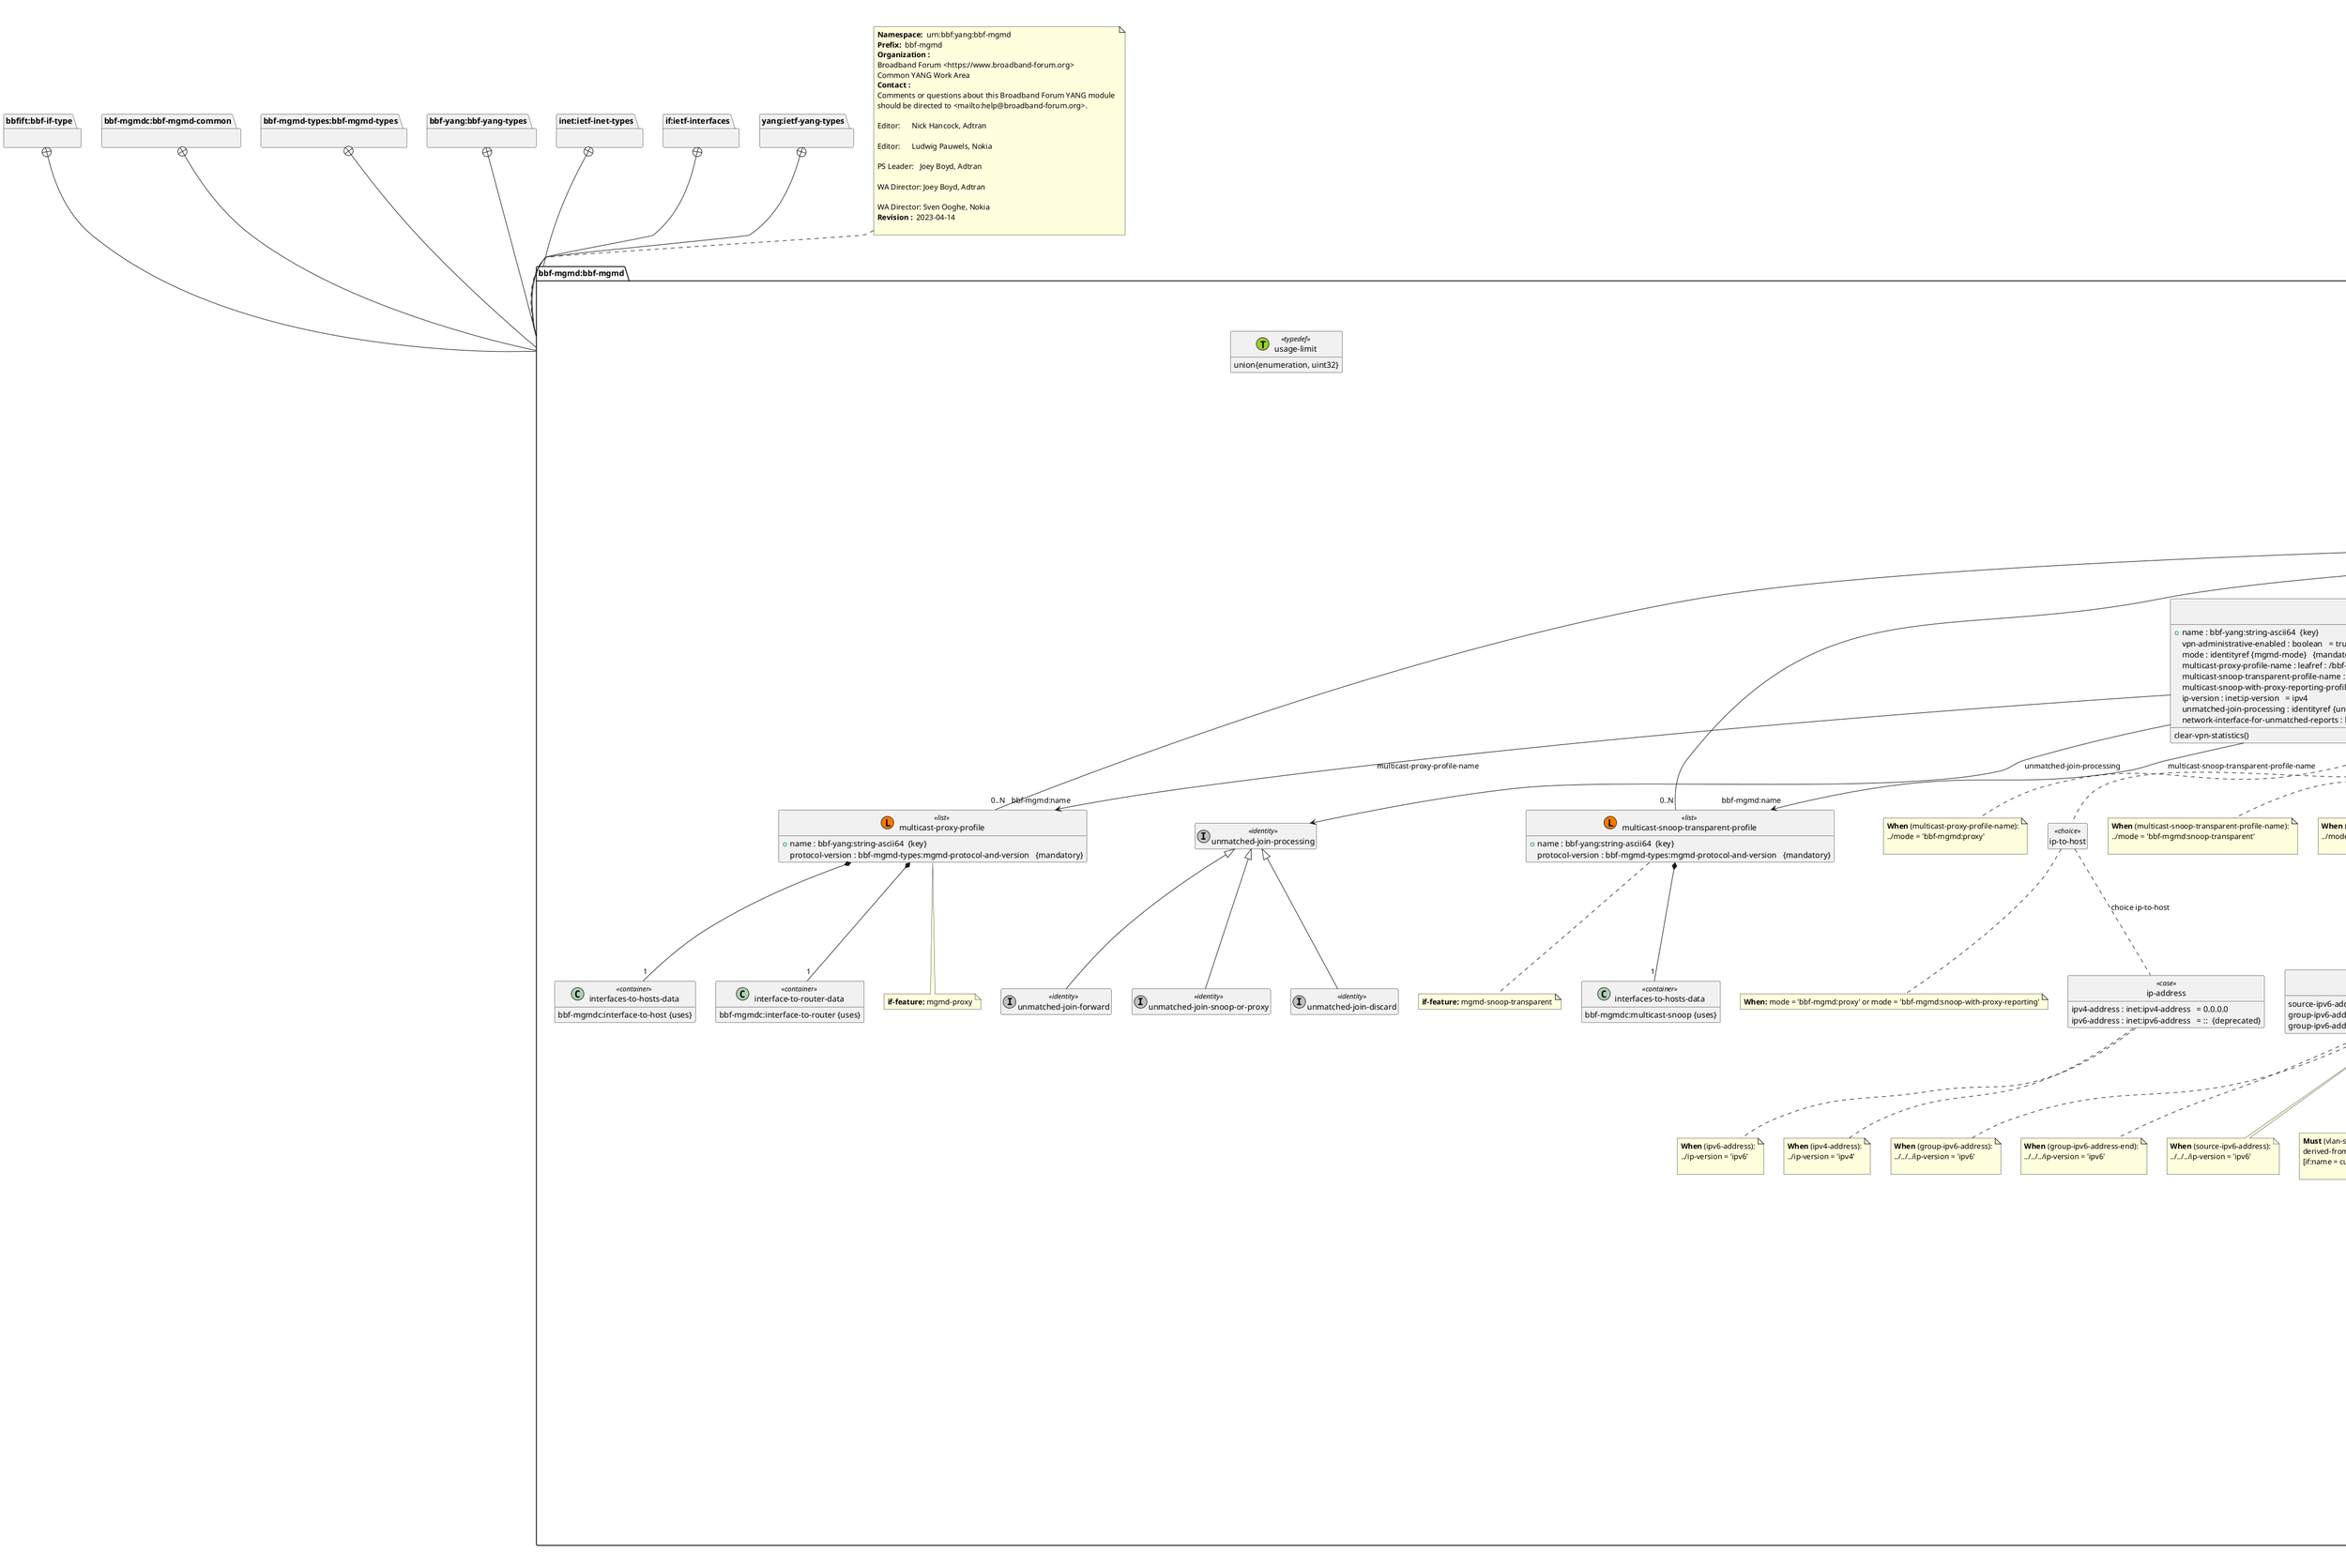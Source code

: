 'Download plantuml from http://plantuml.sourceforge.net/ 
'Generate png with java -jar plantuml.jar <file> 
'Output in img/<module>.png 
'If Java spits out memory error increase heap size with java -Xmx1024m  -jar plantuml.jar <file> 
@startuml img/bbf-mgmd.png 
hide empty fields 
hide empty methods 
hide <<case>> circle
hide <<augment>> circle
hide <<choice>> circle
hide <<leafref>> stereotype
hide <<leafref>> circle
page 1x1 
Title bbf-mgmd 
package "bbfift:bbf-if-type" as bbfift_bbf_if_type { 
} 
package "bbf-mgmdc:bbf-mgmd-common" as bbf_mgmdc_bbf_mgmd_common { 
} 
package "bbf-mgmd-types:bbf-mgmd-types" as bbf_mgmd_types_bbf_mgmd_types { 
} 
package "bbf-yang:bbf-yang-types" as bbf_yang_bbf_yang_types { 
} 
package "inet:ietf-inet-types" as inet_ietf_inet_types { 
} 
package "if:ietf-interfaces" as if_ietf_interfaces { 
} 
package "yang:ietf-yang-types" as yang_ietf_yang_types { 
} 
package "bbf-mgmd:bbf-mgmd" as bbf_mgmd_bbf_mgmd { 
} 
note top of bbf_mgmd_bbf_mgmd : <b>Namespace: </b> urn:bbf:yang:bbf-mgmd \n<b>Prefix: </b> bbf-mgmd \n<b>Organization : </b>\nBroadband Forum <https://www.broadband-forum.org> \nCommon YANG Work Area \n<b>Contact : </b>\nComments or questions about this Broadband Forum YANG module \nshould be directed to <mailto:help@broadband-forum.org>. \n \nEditor:      Nick Hancock, Adtran \n \nEditor:      Ludwig Pauwels, Nokia \n \nPS Leader:   Joey Boyd, Adtran \n \nWA Director: Joey Boyd, Adtran \n \nWA Director: Sven Ooghe, Nokia \n<b>Revision : </b> 2023-04-14 \n
package "bbf-mgmd:bbf-mgmd" as bbf_mgmd_bbf_mgmd { 
class "bbf-mgmd" as bbf_mgmd << (M, #33CCFF) module>> 
bbf_mgmd : feature : mgmd-proxy 
bbf_mgmd : feature : mgmd-snoop-transparent 
bbf_mgmd : feature : mgmd-snoop-with-proxy-reporting 
bbf_mgmd : feature : multicast-cac 
bbf_mgmd : feature : multicast-package 
bbf_mgmd : feature : multicast-preview 
bbf_mgmd : feature : mgmd-group-ip-range 
bbf_mgmd : feature : static-multicast-host-associations 
enum "rate-limit-action-enum" as bbf_mgmd_rate_limit_action_enum_typedef <<enumeration>> {
drop
best-effort
}
class "usage-limit" as bbf_mgmd_usage_limit_typedef << (T, YellowGreen) typedef>>
bbf_mgmd_usage_limit_typedef : union{enumeration, uint32}
class "multicast-channel-with-admission-control" as bbf_mgmd_I_multicast_channel_with_admission_control_grouping <<(G,Lime) grouping>> 
class "multicast-channel-admission-control" as bbf_mgmd_I_multicast_channel_with_admission_control_I_multicast_channel_admission_control << (L, #FF7700) list>> 
bbf_mgmd_I_multicast_channel_with_admission_control_grouping *-- "0..N" bbf_mgmd_I_multicast_channel_with_admission_control_I_multicast_channel_admission_control 
bbf_mgmd_I_multicast_channel_with_admission_control_I_multicast_channel_admission_control : +multicast-channel-name : leafref : ../../../bbf-mgmd:multicast-channel/bbf-mgmd:name  {key} 
bbf_mgmd_I_multicast_channel_with_admission_control_I_multicast_channel_admission_control : access-right : enumeration : {enabled,preview,disabled,}   = enabled 
class "access-parameters" as  bbf_mgmd_I_multicast_channel_with_admission_control_I_multicast_channel_admission_control_I_access_parameters <<container>> 
bbf_mgmd_I_multicast_channel_with_admission_control_I_multicast_channel_admission_control *-- "1" bbf_mgmd_I_multicast_channel_with_admission_control_I_multicast_channel_admission_control_I_access_parameters 
bbf_mgmd_I_multicast_channel_with_admission_control_I_multicast_channel_admission_control_I_access_parameters : preview-parameter : leafref : /bbf-mgmd:multicast/bbf-mgmd:mgmd/bbf-mgmd:preview-parameters-profile/bbf-mgmd:name   {if-feature : bbf-mgmd:multicast-preview}
note bottom of bbf_mgmd_I_multicast_channel_with_admission_control_I_multicast_channel_admission_control_I_access_parameters
<b>When</b> (preview-parameter):
../../access-right = 'preview'

end note 
class "multicast" as  bbf_mgmd_I_multicast <<container>> 
bbf_mgmd *-- "1" bbf_mgmd_I_multicast 
class "mgmd" as  bbf_mgmd_I_multicast_I_mgmd <<container>> 
bbf_mgmd_I_multicast *-- "1" bbf_mgmd_I_multicast_I_mgmd 
bbf_mgmd_I_multicast_I_mgmd : global-administrative-enabled : boolean   = true 
class "preview-parameters-profile" as bbf_mgmd_I_multicast_I_mgmd_I_preview_parameters_profile << (L, #FF7700) list>> 
bbf_mgmd_I_multicast_I_mgmd *-- "0..N" bbf_mgmd_I_multicast_I_mgmd_I_preview_parameters_profile 
note bottom of bbf_mgmd_I_multicast_I_mgmd_I_preview_parameters_profile
<b>if-feature: </b>multicast-preview
end note 
bbf_mgmd_I_multicast_I_mgmd_I_preview_parameters_profile : +name : bbf-yang:string-ascii64  {key} 
bbf_mgmd_I_multicast_I_mgmd_I_preview_parameters_profile : preview-control-style : enumeration : {pattern,total-time,}  
class "preview-pattern" as  bbf_mgmd_I_multicast_I_mgmd_I_preview_parameters_profile_I_preview_pattern <<container>> 
bbf_mgmd_I_multicast_I_mgmd_I_preview_parameters_profile *-- "1" bbf_mgmd_I_multicast_I_mgmd_I_preview_parameters_profile_I_preview_pattern 
note bottom of bbf_mgmd_I_multicast_I_mgmd_I_preview_parameters_profile_I_preview_pattern
<b>When: </b>../preview-control-style = 'pattern'
end note 
bbf_mgmd_I_multicast_I_mgmd_I_preview_parameters_profile_I_preview_pattern : preview-repeat-interval : uint32   = 0  {seconds}
bbf_mgmd_I_multicast_I_mgmd_I_preview_parameters_profile_I_preview_pattern : preview-repeat-count : usage-limit   = 3 
bbf_mgmd_I_multicast_I_mgmd_I_preview_parameters_profile_I_preview_pattern : preview-clip-length : uint32   = 180  {seconds}
bbf_mgmd_I_multicast_I_mgmd_I_preview_parameters_profile : preview-time : uint32   = 180  {seconds}
note bottom of bbf_mgmd_I_multicast_I_mgmd_I_preview_parameters_profile
<b>When</b> (preview-time):
../preview-control-style = 'total-time'

end note 
bbf_mgmd_I_multicast_I_mgmd_I_preview_parameters_profile : preview-permission-restore-cycle : uint32   = 60  {minutes}
class "multicast-snoop-transparent-profile" as bbf_mgmd_I_multicast_I_mgmd_I_multicast_snoop_transparent_profile << (L, #FF7700) list>> 
bbf_mgmd_I_multicast_I_mgmd *-- "0..N" bbf_mgmd_I_multicast_I_mgmd_I_multicast_snoop_transparent_profile 
note bottom of bbf_mgmd_I_multicast_I_mgmd_I_multicast_snoop_transparent_profile
<b>if-feature: </b>mgmd-snoop-transparent
end note 
bbf_mgmd_I_multicast_I_mgmd_I_multicast_snoop_transparent_profile : +name : bbf-yang:string-ascii64  {key} 
bbf_mgmd_I_multicast_I_mgmd_I_multicast_snoop_transparent_profile : protocol-version : bbf-mgmd-types:mgmd-protocol-and-version   {mandatory}
class "interfaces-to-hosts-data" as  bbf_mgmd_I_multicast_I_mgmd_I_multicast_snoop_transparent_profile_I_interfaces_to_hosts_data <<container>> 
bbf_mgmd_I_multicast_I_mgmd_I_multicast_snoop_transparent_profile *-- "1" bbf_mgmd_I_multicast_I_mgmd_I_multicast_snoop_transparent_profile_I_interfaces_to_hosts_data 
bbf_mgmd_I_multicast_I_mgmd_I_multicast_snoop_transparent_profile_I_interfaces_to_hosts_data : bbf-mgmdc:multicast-snoop {uses} 
class "multicast-snoop-with-proxy-reporting-profile" as bbf_mgmd_I_multicast_I_mgmd_I_multicast_snoop_with_proxy_reporting_profile << (L, #FF7700) list>> 
bbf_mgmd_I_multicast_I_mgmd *-- "0..N" bbf_mgmd_I_multicast_I_mgmd_I_multicast_snoop_with_proxy_reporting_profile 
note bottom of bbf_mgmd_I_multicast_I_mgmd_I_multicast_snoop_with_proxy_reporting_profile
<b>if-feature: </b>mgmd-snoop-with-proxy-reporting
end note 
bbf_mgmd_I_multicast_I_mgmd_I_multicast_snoop_with_proxy_reporting_profile : +name : bbf-yang:string-ascii64  {key} 
bbf_mgmd_I_multicast_I_mgmd_I_multicast_snoop_with_proxy_reporting_profile : protocol-version : bbf-mgmd-types:mgmd-protocol-and-version   {mandatory}
class "interfaces-to-hosts-data" as  bbf_mgmd_I_multicast_I_mgmd_I_multicast_snoop_with_proxy_reporting_profile_I_interfaces_to_hosts_data <<container>> 
bbf_mgmd_I_multicast_I_mgmd_I_multicast_snoop_with_proxy_reporting_profile *-- "1" bbf_mgmd_I_multicast_I_mgmd_I_multicast_snoop_with_proxy_reporting_profile_I_interfaces_to_hosts_data 
bbf_mgmd_I_multicast_I_mgmd_I_multicast_snoop_with_proxy_reporting_profile_I_interfaces_to_hosts_data : bbf-mgmdc:multicast-snoop {uses} 
class "interface-to-router-data" as  bbf_mgmd_I_multicast_I_mgmd_I_multicast_snoop_with_proxy_reporting_profile_I_interface_to_router_data <<container>> 
bbf_mgmd_I_multicast_I_mgmd_I_multicast_snoop_with_proxy_reporting_profile *-- "1" bbf_mgmd_I_multicast_I_mgmd_I_multicast_snoop_with_proxy_reporting_profile_I_interface_to_router_data 
bbf_mgmd_I_multicast_I_mgmd_I_multicast_snoop_with_proxy_reporting_profile_I_interface_to_router_data : bbf-mgmdc:interface-to-router {uses} 
class "multicast-proxy-profile" as bbf_mgmd_I_multicast_I_mgmd_I_multicast_proxy_profile << (L, #FF7700) list>> 
bbf_mgmd_I_multicast_I_mgmd *-- "0..N" bbf_mgmd_I_multicast_I_mgmd_I_multicast_proxy_profile 
note bottom of bbf_mgmd_I_multicast_I_mgmd_I_multicast_proxy_profile
<b>if-feature: </b>mgmd-proxy
end note 
bbf_mgmd_I_multicast_I_mgmd_I_multicast_proxy_profile : +name : bbf-yang:string-ascii64  {key} 
bbf_mgmd_I_multicast_I_mgmd_I_multicast_proxy_profile : protocol-version : bbf-mgmd-types:mgmd-protocol-and-version   {mandatory}
class "interfaces-to-hosts-data" as  bbf_mgmd_I_multicast_I_mgmd_I_multicast_proxy_profile_I_interfaces_to_hosts_data <<container>> 
bbf_mgmd_I_multicast_I_mgmd_I_multicast_proxy_profile *-- "1" bbf_mgmd_I_multicast_I_mgmd_I_multicast_proxy_profile_I_interfaces_to_hosts_data 
bbf_mgmd_I_multicast_I_mgmd_I_multicast_proxy_profile_I_interfaces_to_hosts_data : bbf-mgmdc:interface-to-host {uses} 
class "interface-to-router-data" as  bbf_mgmd_I_multicast_I_mgmd_I_multicast_proxy_profile_I_interface_to_router_data <<container>> 
bbf_mgmd_I_multicast_I_mgmd_I_multicast_proxy_profile *-- "1" bbf_mgmd_I_multicast_I_mgmd_I_multicast_proxy_profile_I_interface_to_router_data 
bbf_mgmd_I_multicast_I_mgmd_I_multicast_proxy_profile_I_interface_to_router_data : bbf-mgmdc:interface-to-router {uses} 
class "multicast-vpn" as bbf_mgmd_I_multicast_I_mgmd_I_multicast_vpn << (L, #FF7700) list>> 
bbf_mgmd_I_multicast_I_mgmd *-- "0..N" bbf_mgmd_I_multicast_I_mgmd_I_multicast_vpn 
bbf_mgmd_I_multicast_I_mgmd_I_multicast_vpn : +name : bbf-yang:string-ascii64  {key} 
bbf_mgmd_I_multicast_I_mgmd_I_multicast_vpn : vpn-administrative-enabled : boolean   = true 
bbf_mgmd_I_multicast_I_mgmd_I_multicast_vpn : mode : identityref {mgmd-mode}   {mandatory}
bbf_mgmd_I_multicast_I_mgmd_I_multicast_vpn : multicast-proxy-profile-name : leafref : /bbf-mgmd:multicast/bbf-mgmd:mgmd/bbf-mgmd:multicast-proxy-profile/bbf-mgmd:name   {if-feature : mgmd-proxy}
note bottom of bbf_mgmd_I_multicast_I_mgmd_I_multicast_vpn
<b>When</b> (multicast-proxy-profile-name):
../mode = 'bbf-mgmd:proxy'

end note 
bbf_mgmd_I_multicast_I_mgmd_I_multicast_vpn : multicast-snoop-transparent-profile-name : leafref : /bbf-mgmd:multicast/bbf-mgmd:mgmd/bbf-mgmd:multicast-snoop-transparent-profile/bbf-mgmd:name   {if-feature : mgmd-snoop-transparent}
note bottom of bbf_mgmd_I_multicast_I_mgmd_I_multicast_vpn
<b>When</b> (multicast-snoop-transparent-profile-name):
../mode = 'bbf-mgmd:snoop-transparent'

end note 
bbf_mgmd_I_multicast_I_mgmd_I_multicast_vpn : multicast-snoop-with-proxy-reporting-profile-name : leafref : /bbf-mgmd:multicast/bbf-mgmd:mgmd/bbf-mgmd:multicast-snoop-with-proxy-reporting-profile/bbf-mgmd:name   {if-feature : mgmd-snoop-with-proxy-reporting}
note bottom of bbf_mgmd_I_multicast_I_mgmd_I_multicast_vpn
<b>When</b> (multicast-snoop-with-proxy-reporting-profile-name):
../mode = 'bbf-mgmd:snoop-with-proxy-reporting'

end note 
bbf_mgmd_I_multicast_I_mgmd_I_multicast_vpn : ip-version : inet:ip-version   = ipv4 
class "ip-to-host" as bbf_mgmd_I_multicast_I_mgmd_I_multicast_vpn_I_ip_to_host <<choice>> 
bbf_mgmd_I_multicast_I_mgmd_I_multicast_vpn .. bbf_mgmd_I_multicast_I_mgmd_I_multicast_vpn_I_ip_to_host : choice 
note bottom of bbf_mgmd_I_multicast_I_mgmd_I_multicast_vpn_I_ip_to_host
<b>When: </b>mode = 'bbf-mgmd:proxy' or mode = 'bbf-mgmd:snoop-with-proxy-reporting'
end note 
class "ip-address" as bbf_mgmd_I_multicast_I_mgmd_I_multicast_vpn_I_ip_to_host_I_ip_address_case <<case>>
bbf_mgmd_I_multicast_I_mgmd_I_multicast_vpn_I_ip_to_host .. bbf_mgmd_I_multicast_I_mgmd_I_multicast_vpn_I_ip_to_host_I_ip_address_case  : choice ip-to-host
bbf_mgmd_I_multicast_I_mgmd_I_multicast_vpn_I_ip_to_host_I_ip_address_case : ipv4-address : inet:ipv4-address   = 0.0.0.0 
note bottom of bbf_mgmd_I_multicast_I_mgmd_I_multicast_vpn_I_ip_to_host_I_ip_address_case
<b>When</b> (ipv4-address):
../ip-version = 'ipv4'

end note 
bbf_mgmd_I_multicast_I_mgmd_I_multicast_vpn_I_ip_to_host_I_ip_address_case : ipv6-address : inet:ipv6-address   = ::  {deprecated}
note bottom of bbf_mgmd_I_multicast_I_mgmd_I_multicast_vpn_I_ip_to_host_I_ip_address_case
<b>When</b> (ipv6-address):
../ip-version = 'ipv6'

end note 
bbf_mgmd_I_multicast_I_mgmd_I_multicast_vpn : unmatched-join-processing : identityref {unmatched-join-processing}   = unmatched-join-discard 
bbf_mgmd_I_multicast_I_mgmd_I_multicast_vpn : network-interface-for-unmatched-reports : leafref : ../bbf-mgmd:multicast-network-interface/bbf-mgmd:name   {mandatory}
note bottom of bbf_mgmd_I_multicast_I_mgmd_I_multicast_vpn
<b>When</b> (network-interface-for-unmatched-reports):
../unmatched-join-processing = 'bbf-mgmd:unmatched-join-snoop-or-proxy'

end note 
class "multicast-interface-to-host" as bbf_mgmd_I_multicast_I_mgmd_I_multicast_vpn_I_multicast_interface_to_host << (L, #FF7700) list>> 
bbf_mgmd_I_multicast_I_mgmd_I_multicast_vpn *-- "0..N" bbf_mgmd_I_multicast_I_mgmd_I_multicast_vpn_I_multicast_interface_to_host 
bbf_mgmd_I_multicast_I_mgmd_I_multicast_vpn_I_multicast_interface_to_host : +name : bbf-yang:string-ascii64  {key} 
note bottom of bbf_mgmd_I_multicast_I_mgmd_I_multicast_vpn_I_multicast_interface_to_host
<b>Must</b> (name):
(count(../../bbf-mgmd:multicast-network-interface
            [bbf-mgmd:name = current()]) = 0)

end note 
bbf_mgmd_I_multicast_I_mgmd_I_multicast_vpn_I_multicast_interface_to_host : vlan-sub-interface : if:interface-ref  {unique}  {mandatory}
note bottom of bbf_mgmd_I_multicast_I_mgmd_I_multicast_vpn_I_multicast_interface_to_host
<b>Must</b> (vlan-sub-interface):
derived-from-or-self(/if:interfaces/if:interface
[if:name = current()]/if:type,
'bbfift:vlan-sub-interface')

end note 
bbf_mgmd_I_multicast_I_mgmd_I_multicast_vpn_I_multicast_interface_to_host : data-path-vlan-sub-interface : if:interface-ref  
note bottom of bbf_mgmd_I_multicast_I_mgmd_I_multicast_vpn_I_multicast_interface_to_host
<b>Must</b> (data-path-vlan-sub-interface):
derived-from-or-self(/if:interfaces/if:interface
[if:name = current()]/if:type,
'bbfift:vlan-sub-interface')
<b>When</b> (data-path-vlan-sub-interface):
../../unmatched-join-processing = 'bbf-mgmd:unmatched-join-forward'

end note 
bbf_mgmd_I_multicast_I_mgmd_I_multicast_vpn_I_multicast_interface_to_host : interface-to-host-administrative-enabled : boolean   = true 
bbf_mgmd_I_multicast_I_mgmd_I_multicast_vpn_I_multicast_interface_to_host : max-group-number : usage-limit   = no-limit 
bbf_mgmd_I_multicast_I_mgmd_I_multicast_vpn_I_multicast_interface_to_host : maximum-concurrent-devices-per-channel : usage-limit   = 2 
bbf_mgmd_I_multicast_I_mgmd_I_multicast_vpn_I_multicast_interface_to_host : multicast-rate-limit : uint32   = 0  {kilobits per second} {if-feature : multicast-cac}
bbf_mgmd_I_multicast_I_mgmd_I_multicast_vpn_I_multicast_interface_to_host : multicast-rate-limit-exceed-action : rate-limit-action-enum   = best-effort  {if-feature : multicast-cac}
bbf_mgmd_I_multicast_I_mgmd_I_multicast_vpn_I_multicast_interface_to_host : multicast-package []: leafref : ../../bbf-mgmd:multicast-package/bbf-mgmd:name  {if-feature : multicast-package}
bbf_mgmd_I_multicast_I_mgmd_I_multicast_vpn_I_multicast_interface_to_host : clear-host-interface-statistics()
class "multicast-network-interface" as bbf_mgmd_I_multicast_I_mgmd_I_multicast_vpn_I_multicast_network_interface << (L, #FF7700) list>> 
bbf_mgmd_I_multicast_I_mgmd_I_multicast_vpn *-- "0..N" bbf_mgmd_I_multicast_I_mgmd_I_multicast_vpn_I_multicast_network_interface 
bbf_mgmd_I_multicast_I_mgmd_I_multicast_vpn_I_multicast_network_interface : +name : bbf-yang:string-ascii64  {key} 
class "multicast-transport" as bbf_mgmd_I_multicast_I_mgmd_I_multicast_vpn_I_multicast_network_interface_I_multicast_transport <<choice>> 
bbf_mgmd_I_multicast_I_mgmd_I_multicast_vpn_I_multicast_network_interface .. bbf_mgmd_I_multicast_I_mgmd_I_multicast_vpn_I_multicast_network_interface_I_multicast_transport : choice 
class "single-uplink" as bbf_mgmd_I_multicast_I_mgmd_I_multicast_vpn_I_multicast_network_interface_I_multicast_transport_I_single_uplink_case <<case>>
bbf_mgmd_I_multicast_I_mgmd_I_multicast_vpn_I_multicast_network_interface_I_multicast_transport .. bbf_mgmd_I_multicast_I_mgmd_I_multicast_vpn_I_multicast_network_interface_I_multicast_transport_I_single_uplink_case  : choice multicast-transport
class "single-uplink-interface-data" as  bbf_mgmd_I_multicast_I_mgmd_I_multicast_vpn_I_multicast_network_interface_I_multicast_transport_I_single_uplink_I_single_uplink_interface_data <<container>> 
bbf_mgmd_I_multicast_I_mgmd_I_multicast_vpn_I_multicast_network_interface_I_multicast_transport_I_single_uplink_case *-- "1" bbf_mgmd_I_multicast_I_mgmd_I_multicast_vpn_I_multicast_network_interface_I_multicast_transport_I_single_uplink_I_single_uplink_interface_data 
bbf_mgmd_I_multicast_I_mgmd_I_multicast_vpn_I_multicast_network_interface_I_multicast_transport_I_single_uplink_I_single_uplink_interface_data : vlan-sub-interface : if:interface-ref  {unique} 
note bottom of bbf_mgmd_I_multicast_I_mgmd_I_multicast_vpn_I_multicast_network_interface_I_multicast_transport_I_single_uplink_I_single_uplink_interface_data
<b>Must</b> (vlan-sub-interface):
derived-from-or-self(/if:interfaces
/if:interface[if:name = current()]/if:type,
'bbfift:vlan-sub-interface')

end note 
class "ip-layer" as bbf_mgmd_I_multicast_I_mgmd_I_multicast_vpn_I_multicast_network_interface_I_ip_layer <<choice>> 
bbf_mgmd_I_multicast_I_mgmd_I_multicast_vpn_I_multicast_network_interface .. bbf_mgmd_I_multicast_I_mgmd_I_multicast_vpn_I_multicast_network_interface_I_ip_layer : choice 
note bottom of bbf_mgmd_I_multicast_I_mgmd_I_multicast_vpn_I_multicast_network_interface_I_ip_layer
<b>When: </b>../mode = 'bbf-mgmd:proxy' or ../mode = 'bbf-mgmd:snoop-with-proxy-reporting'
end note 
class "ip-address" as bbf_mgmd_I_multicast_I_mgmd_I_multicast_vpn_I_multicast_network_interface_I_ip_layer_I_ip_address_case <<case>>
bbf_mgmd_I_multicast_I_mgmd_I_multicast_vpn_I_multicast_network_interface_I_ip_layer .. bbf_mgmd_I_multicast_I_mgmd_I_multicast_vpn_I_multicast_network_interface_I_ip_layer_I_ip_address_case  : choice ip-layer
bbf_mgmd_I_multicast_I_mgmd_I_multicast_vpn_I_multicast_network_interface_I_ip_layer_I_ip_address_case : ipv4-address : inet:ipv4-address   = 0.0.0.0 
note bottom of bbf_mgmd_I_multicast_I_mgmd_I_multicast_vpn_I_multicast_network_interface_I_ip_layer_I_ip_address_case
<b>When</b> (ipv4-address):
../../ip-version = 'ipv4'

end note 
bbf_mgmd_I_multicast_I_mgmd_I_multicast_vpn_I_multicast_network_interface_I_ip_layer_I_ip_address_case : ipv6-address : inet:ipv6-address   = ::  {deprecated}
note bottom of bbf_mgmd_I_multicast_I_mgmd_I_multicast_vpn_I_multicast_network_interface_I_ip_layer_I_ip_address_case
<b>When</b> (ipv6-address):
../../ip-version = 'ipv6'

end note 
bbf_mgmd_I_multicast_I_mgmd_I_multicast_vpn_I_multicast_network_interface : clear-network-interface-statistics()
class "multicast-channel" as bbf_mgmd_I_multicast_I_mgmd_I_multicast_vpn_I_multicast_channel << (L, #FF7700) list>> 
bbf_mgmd_I_multicast_I_mgmd_I_multicast_vpn *-- "0..N" bbf_mgmd_I_multicast_I_mgmd_I_multicast_vpn_I_multicast_channel 
bbf_mgmd_I_multicast_I_mgmd_I_multicast_vpn_I_multicast_channel : +name : bbf-yang:string-ascii64  {key} 
bbf_mgmd_I_multicast_I_mgmd_I_multicast_vpn_I_multicast_channel : network-interface : leafref : ../../bbf-mgmd:multicast-network-interface/bbf-mgmd:name   {mandatory}
class "ipv4" as  bbf_mgmd_I_multicast_I_mgmd_I_multicast_vpn_I_multicast_channel_I_ipv4 <<container>> 
bbf_mgmd_I_multicast_I_mgmd_I_multicast_vpn_I_multicast_channel *-- "1" bbf_mgmd_I_multicast_I_mgmd_I_multicast_vpn_I_multicast_channel_I_ipv4 
bbf_mgmd_I_multicast_I_mgmd_I_multicast_vpn_I_multicast_channel_I_ipv4 : source-ipv4-address : inet:ipv4-address   = 0.0.0.0 
note bottom of bbf_mgmd_I_multicast_I_mgmd_I_multicast_vpn_I_multicast_channel_I_ipv4
<b>When</b> (source-ipv4-address):
../../../ip-version = 'ipv4'

end note 
bbf_mgmd_I_multicast_I_mgmd_I_multicast_vpn_I_multicast_channel_I_ipv4 : group-ipv4-address : inet:ipv4-address   {mandatory}
note bottom of bbf_mgmd_I_multicast_I_mgmd_I_multicast_vpn_I_multicast_channel_I_ipv4
<b>When</b> (group-ipv4-address):
../../../ip-version = 'ipv4'

end note 
bbf_mgmd_I_multicast_I_mgmd_I_multicast_vpn_I_multicast_channel_I_ipv4 : group-ipv4-address-end : inet:ipv4-address   {if-feature : mgmd-group-ip-range}
note bottom of bbf_mgmd_I_multicast_I_mgmd_I_multicast_vpn_I_multicast_channel_I_ipv4
<b>When</b> (group-ipv4-address-end):
../../../ip-version = 'ipv4'

end note 
class "ipv6" as  bbf_mgmd_I_multicast_I_mgmd_I_multicast_vpn_I_multicast_channel_I_ipv6 <<container>> 
bbf_mgmd_I_multicast_I_mgmd_I_multicast_vpn_I_multicast_channel *-- "1" bbf_mgmd_I_multicast_I_mgmd_I_multicast_vpn_I_multicast_channel_I_ipv6 
bbf_mgmd_I_multicast_I_mgmd_I_multicast_vpn_I_multicast_channel_I_ipv6 : source-ipv6-address : inet:ipv6-address   = :: 
note bottom of bbf_mgmd_I_multicast_I_mgmd_I_multicast_vpn_I_multicast_channel_I_ipv6
<b>When</b> (source-ipv6-address):
../../../ip-version = 'ipv6'

end note 
bbf_mgmd_I_multicast_I_mgmd_I_multicast_vpn_I_multicast_channel_I_ipv6 : group-ipv6-address : inet:ipv6-address   {mandatory}
note bottom of bbf_mgmd_I_multicast_I_mgmd_I_multicast_vpn_I_multicast_channel_I_ipv6
<b>When</b> (group-ipv6-address):
../../../ip-version = 'ipv6'

end note 
bbf_mgmd_I_multicast_I_mgmd_I_multicast_vpn_I_multicast_channel_I_ipv6 : group-ipv6-address-end : inet:ipv6-address   {if-feature : mgmd-group-ip-range}
note bottom of bbf_mgmd_I_multicast_I_mgmd_I_multicast_vpn_I_multicast_channel_I_ipv6
<b>When</b> (group-ipv6-address-end):
../../../ip-version = 'ipv6'

end note 
bbf_mgmd_I_multicast_I_mgmd_I_multicast_vpn_I_multicast_channel : channel-rate : uint32   = 0  {kilobits per second} {if-feature : multicast-cac}
bbf_mgmd_I_multicast_I_mgmd_I_multicast_vpn_I_multicast_channel : interface-to-host []: leafref : ../../bbf-mgmd:multicast-interface-to-host/bbf-mgmd:name  {if-feature : static-multicast-host-associations}
class "multicast-package" as bbf_mgmd_I_multicast_I_mgmd_I_multicast_vpn_I_multicast_package << (L, #FF7700) list>> 
bbf_mgmd_I_multicast_I_mgmd_I_multicast_vpn *-- "0..N" bbf_mgmd_I_multicast_I_mgmd_I_multicast_vpn_I_multicast_package 
note bottom of bbf_mgmd_I_multicast_I_mgmd_I_multicast_vpn_I_multicast_package
<b>if-feature: </b>multicast-package
end note 
bbf_mgmd_I_multicast_I_mgmd_I_multicast_vpn_I_multicast_package : +name : bbf-yang:string-ascii64  {key} 
bbf_mgmd_I_multicast_I_mgmd_I_multicast_vpn_I_multicast_package : multicast-channel-with-admission-control {uses} 
bbf_mgmd_I_multicast_I_mgmd_I_multicast_vpn : clear-vpn-statistics()
bbf_mgmd_I_multicast_I_mgmd : clear-global-statistics()
class "multicast-state" as  bbf_mgmd_I_multicast_state <<container>> 
bbf_mgmd *-- "1" bbf_mgmd_I_multicast_state 
note bottom of bbf_mgmd_I_multicast_state
<b>Config = </b>false
end note 
class "mgmd" as  bbf_mgmd_I_multicast_state_I_mgmd <<container>> 
bbf_mgmd_I_multicast_state *-- "1" bbf_mgmd_I_multicast_state_I_mgmd 
class "multicast-vpn" as bbf_mgmd_I_multicast_state_I_mgmd_I_multicast_vpn << (L, #FF7700) list>> 
bbf_mgmd_I_multicast_state_I_mgmd *-- "0..N" bbf_mgmd_I_multicast_state_I_mgmd_I_multicast_vpn 
bbf_mgmd_I_multicast_state_I_mgmd_I_multicast_vpn : +name : bbf-yang:string-ascii64  {key} 
bbf_mgmd_I_multicast_state_I_mgmd_I_multicast_vpn : mode : identityref {mgmd-mode}   {mandatory}
class "multicast-interface-to-host" as bbf_mgmd_I_multicast_state_I_mgmd_I_multicast_vpn_I_multicast_interface_to_host << (L, #FF7700) list>> 
bbf_mgmd_I_multicast_state_I_mgmd_I_multicast_vpn *-- "0..N" bbf_mgmd_I_multicast_state_I_mgmd_I_multicast_vpn_I_multicast_interface_to_host 
bbf_mgmd_I_multicast_state_I_mgmd_I_multicast_vpn_I_multicast_interface_to_host : +name : bbf-yang:string-ascii64  {key} 
class "interface-to-host-rx-state-data" as  bbf_mgmd_I_multicast_state_I_mgmd_I_multicast_vpn_I_multicast_interface_to_host_I_interface_to_host_rx_state_data <<container>> 
bbf_mgmd_I_multicast_state_I_mgmd_I_multicast_vpn_I_multicast_interface_to_host *-- "1" bbf_mgmd_I_multicast_state_I_mgmd_I_multicast_vpn_I_multicast_interface_to_host_I_interface_to_host_rx_state_data 
bbf_mgmd_I_multicast_state_I_mgmd_I_multicast_vpn_I_multicast_interface_to_host_I_interface_to_host_rx_state_data : bbf-mgmdc:mgmd-interface-to-hosts-receive-state {uses} 
class "interface-to-hosts-tx-state-data" as  bbf_mgmd_I_multicast_state_I_mgmd_I_multicast_vpn_I_multicast_interface_to_host_I_interface_to_hosts_tx_state_data <<container>> 
bbf_mgmd_I_multicast_state_I_mgmd_I_multicast_vpn_I_multicast_interface_to_host *-- "1" bbf_mgmd_I_multicast_state_I_mgmd_I_multicast_vpn_I_multicast_interface_to_host_I_interface_to_hosts_tx_state_data 
bbf_mgmd_I_multicast_state_I_mgmd_I_multicast_vpn_I_multicast_interface_to_host_I_interface_to_hosts_tx_state_data : bbf-mgmdc:mgmd-interface-to-hosts-transmit-state {uses} 
bbf_mgmd_I_multicast_state_I_mgmd_I_multicast_vpn_I_multicast_interface_to_host : multicast-rate-limit-exceeded-count : yang:counter32   {messages} {if-feature : multicast-cac}
bbf_mgmd_I_multicast_state_I_mgmd_I_multicast_vpn_I_multicast_interface_to_host : current-multicast-bw-delivered : uint32   {kilobits per second} {if-feature : multicast-cac}
bbf_mgmd_I_multicast_state_I_mgmd_I_multicast_vpn_I_multicast_interface_to_host : number-active-multicast-channels : uint32  
class "multicast-network-interface" as bbf_mgmd_I_multicast_state_I_mgmd_I_multicast_vpn_I_multicast_network_interface << (L, #FF7700) list>> 
bbf_mgmd_I_multicast_state_I_mgmd_I_multicast_vpn *-- "0..N" bbf_mgmd_I_multicast_state_I_mgmd_I_multicast_vpn_I_multicast_network_interface 
bbf_mgmd_I_multicast_state_I_mgmd_I_multicast_vpn_I_multicast_network_interface : +name : bbf-yang:string-ascii64  {key} 
class "multicast-transport" as bbf_mgmd_I_multicast_state_I_mgmd_I_multicast_vpn_I_multicast_network_interface_I_multicast_transport <<choice>> 
bbf_mgmd_I_multicast_state_I_mgmd_I_multicast_vpn_I_multicast_network_interface .. bbf_mgmd_I_multicast_state_I_mgmd_I_multicast_vpn_I_multicast_network_interface_I_multicast_transport : choice 
class "single-uplink" as bbf_mgmd_I_multicast_state_I_mgmd_I_multicast_vpn_I_multicast_network_interface_I_multicast_transport_I_single_uplink_case <<case>>
bbf_mgmd_I_multicast_state_I_mgmd_I_multicast_vpn_I_multicast_network_interface_I_multicast_transport .. bbf_mgmd_I_multicast_state_I_mgmd_I_multicast_vpn_I_multicast_network_interface_I_multicast_transport_I_single_uplink_case  : choice multicast-transport
class "single-uplink-interface-to-router-state-data" as  bbf_mgmd_I_multicast_state_I_mgmd_I_multicast_vpn_I_multicast_network_interface_I_multicast_transport_I_single_uplink_I_single_uplink_interface_to_router_state_data <<container>> 
bbf_mgmd_I_multicast_state_I_mgmd_I_multicast_vpn_I_multicast_network_interface_I_multicast_transport_I_single_uplink_case *-- "1" bbf_mgmd_I_multicast_state_I_mgmd_I_multicast_vpn_I_multicast_network_interface_I_multicast_transport_I_single_uplink_I_single_uplink_interface_to_router_state_data 
bbf_mgmd_I_multicast_state_I_mgmd_I_multicast_vpn_I_multicast_network_interface_I_multicast_transport_I_single_uplink_I_single_uplink_interface_to_router_state_data : vlan-sub-interface : if:interface-state-ref  
bbf_mgmd_I_multicast_state_I_mgmd_I_multicast_vpn_I_multicast_network_interface_I_multicast_transport_I_single_uplink_I_single_uplink_interface_to_router_state_data : bbf-mgmdc:mgmd-host-interface-state {uses} 
class "multicast-proxy-or-snooper" as  bbf_mgmd_I_multicast_state_I_mgmd_I_multicast_vpn_I_multicast_proxy_or_snooper <<container>> 
bbf_mgmd_I_multicast_state_I_mgmd_I_multicast_vpn *-- "1" bbf_mgmd_I_multicast_state_I_mgmd_I_multicast_vpn_I_multicast_proxy_or_snooper 
bbf_mgmd_I_multicast_state_I_mgmd_I_multicast_vpn_I_multicast_proxy_or_snooper : number-active-groups : uint32  
class "active-channel" as bbf_mgmd_I_multicast_state_I_mgmd_I_multicast_vpn_I_active_channel << (L, #FF7700) list>> 
bbf_mgmd_I_multicast_state_I_mgmd_I_multicast_vpn *-- "0..N" bbf_mgmd_I_multicast_state_I_mgmd_I_multicast_vpn_I_active_channel 
bbf_mgmd_I_multicast_state_I_mgmd_I_multicast_vpn_I_active_channel : +source-address : inet:ip-address  {key} 
bbf_mgmd_I_multicast_state_I_mgmd_I_multicast_vpn_I_active_channel : +group-address : inet:ip-address  {key} 
bbf_mgmd_I_multicast_state_I_mgmd_I_multicast_vpn_I_active_channel : name : bbf-yang:string-ascii64  
bbf_mgmd_I_multicast_state_I_mgmd_I_multicast_vpn_I_active_channel : multicast-network-interface : leafref : ../../bbf-mgmd:multicast-network-interface/bbf-mgmd:name  
bbf_mgmd_I_multicast_state_I_mgmd_I_multicast_vpn_I_active_channel : number-active-interfaces-to-hosts : uint32  
class "multicast-interface-to-host" as bbf_mgmd_I_multicast_state_I_mgmd_I_multicast_vpn_I_active_channel_I_multicast_interface_to_host << (L, #FF7700) list>> 
bbf_mgmd_I_multicast_state_I_mgmd_I_multicast_vpn_I_active_channel *-- "0..N" bbf_mgmd_I_multicast_state_I_mgmd_I_multicast_vpn_I_active_channel_I_multicast_interface_to_host 
bbf_mgmd_I_multicast_state_I_mgmd_I_multicast_vpn_I_active_channel_I_multicast_interface_to_host : +name : leafref : ../../../bbf-mgmd:multicast-interface-to-host/bbf-mgmd:name  {key} 
bbf_mgmd_I_multicast_state_I_mgmd_I_multicast_vpn_I_active_channel_I_multicast_interface_to_host : host-reporter-address []: inet:ip-address 
bbf_mgmd_I_multicast_state_I_mgmd_I_multicast_vpn_I_active_channel : uptime : yang:timeticks   {0.01 seconds}
class "mgmd-mode" as bbf_mgmd_mgmd_mode_identity << (I,Silver) identity>> 
class "proxy" as bbf_mgmd_proxy_identity << (I,Silver) identity>> 
bbf_mgmd_mgmd_mode_identity <|-- bbf_mgmd_proxy_identity 
class "snoop-transparent" as bbf_mgmd_snoop_transparent_identity << (I,Silver) identity>> 
bbf_mgmd_mgmd_mode_identity <|-- bbf_mgmd_snoop_transparent_identity 
class "snoop-with-proxy-reporting" as bbf_mgmd_snoop_with_proxy_reporting_identity << (I,Silver) identity>> 
bbf_mgmd_mgmd_mode_identity <|-- bbf_mgmd_snoop_with_proxy_reporting_identity 
class "unmatched-join-processing" as bbf_mgmd_unmatched_join_processing_identity << (I,Silver) identity>> 
class "unmatched-join-discard" as bbf_mgmd_unmatched_join_discard_identity << (I,Silver) identity>> 
bbf_mgmd_unmatched_join_processing_identity <|-- bbf_mgmd_unmatched_join_discard_identity 
class "unmatched-join-forward" as bbf_mgmd_unmatched_join_forward_identity << (I,Silver) identity>> 
bbf_mgmd_unmatched_join_processing_identity <|-- bbf_mgmd_unmatched_join_forward_identity 
class "unmatched-join-snoop-or-proxy" as bbf_mgmd_unmatched_join_snoop_or_proxy_identity << (I,Silver) identity>> 
bbf_mgmd_unmatched_join_processing_identity <|-- bbf_mgmd_unmatched_join_snoop_or_proxy_identity 
bbf_mgmd_I_multicast_I_mgmd_I_multicast_vpn-->bbf_mgmd_mgmd_mode_identity : mode
bbf_mgmd_I_multicast_I_mgmd_I_multicast_vpn-->bbf_mgmd_unmatched_join_processing_identity : unmatched-join-processing
bbf_mgmd_I_multicast_state_I_mgmd_I_multicast_vpn-->bbf_mgmd_mgmd_mode_identity : mode
} 

bbfift_bbf_if_type +-- bbf_mgmd_bbf_mgmd
bbf_mgmdc_bbf_mgmd_common +-- bbf_mgmd_bbf_mgmd
bbf_mgmd_types_bbf_mgmd_types +-- bbf_mgmd_bbf_mgmd
bbf_yang_bbf_yang_types +-- bbf_mgmd_bbf_mgmd
inet_ietf_inet_types +-- bbf_mgmd_bbf_mgmd
if_ietf_interfaces +-- bbf_mgmd_bbf_mgmd
yang_ietf_yang_types +-- bbf_mgmd_bbf_mgmd
bbf_mgmd_I_multicast_I_mgmd_I_multicast_vpn_I_multicast_package --> bbf_mgmd_I_multicast_channel_with_admission_control_grouping : uses 
bbf_mgmd_I_multicast_I_mgmd_I_multicast_vpn-->"bbf-mgmd:name"bbf_mgmd_I_multicast_I_mgmd_I_multicast_proxy_profile: multicast-proxy-profile-name
bbf_mgmd_I_multicast_I_mgmd_I_multicast_vpn-->"bbf-mgmd:name"bbf_mgmd_I_multicast_I_mgmd_I_multicast_snoop_transparent_profile: multicast-snoop-transparent-profile-name
bbf_mgmd_I_multicast_I_mgmd_I_multicast_vpn-->"bbf-mgmd:name"bbf_mgmd_I_multicast_I_mgmd_I_multicast_snoop_with_proxy_reporting_profile: multicast-snoop-with-proxy-reporting-profile-name
bbf_mgmd_I_multicast_I_mgmd_I_multicast_vpn-->"bbf-mgmd:name"bbf_mgmd_I_multicast_I_mgmd_I_multicast_vpn_I_multicast_network_interface: network-interface-for-unmatched-reports
bbf_mgmd_I_multicast_I_mgmd_I_multicast_vpn_I_multicast_interface_to_host-->"bbf-mgmd:name"bbf_mgmd_I_multicast_I_mgmd_I_multicast_vpn_I_multicast_package: multicast-package
bbf_mgmd_I_multicast_I_mgmd_I_multicast_vpn_I_multicast_channel-->"bbf-mgmd:name"bbf_mgmd_I_multicast_I_mgmd_I_multicast_vpn_I_multicast_network_interface: network-interface
bbf_mgmd_I_multicast_I_mgmd_I_multicast_vpn_I_multicast_channel-->"bbf-mgmd:name"bbf_mgmd_I_multicast_I_mgmd_I_multicast_vpn_I_multicast_interface_to_host: interface-to-host
bbf_mgmd_I_multicast_state_I_mgmd_I_multicast_vpn_I_active_channel-->"bbf-mgmd:name"bbf_mgmd_I_multicast_state_I_mgmd_I_multicast_vpn_I_multicast_network_interface: multicast-network-interface
bbf_mgmd_I_multicast_state_I_mgmd_I_multicast_vpn_I_active_channel_I_multicast_interface_to_host-->"bbf-mgmd:name"bbf_mgmd_I_multicast_state_I_mgmd_I_multicast_vpn_I_multicast_interface_to_host: name
center footer
 <size:20> UML Generated : 2023-07-25 11:31 </size>
 endfooter 
@enduml 
